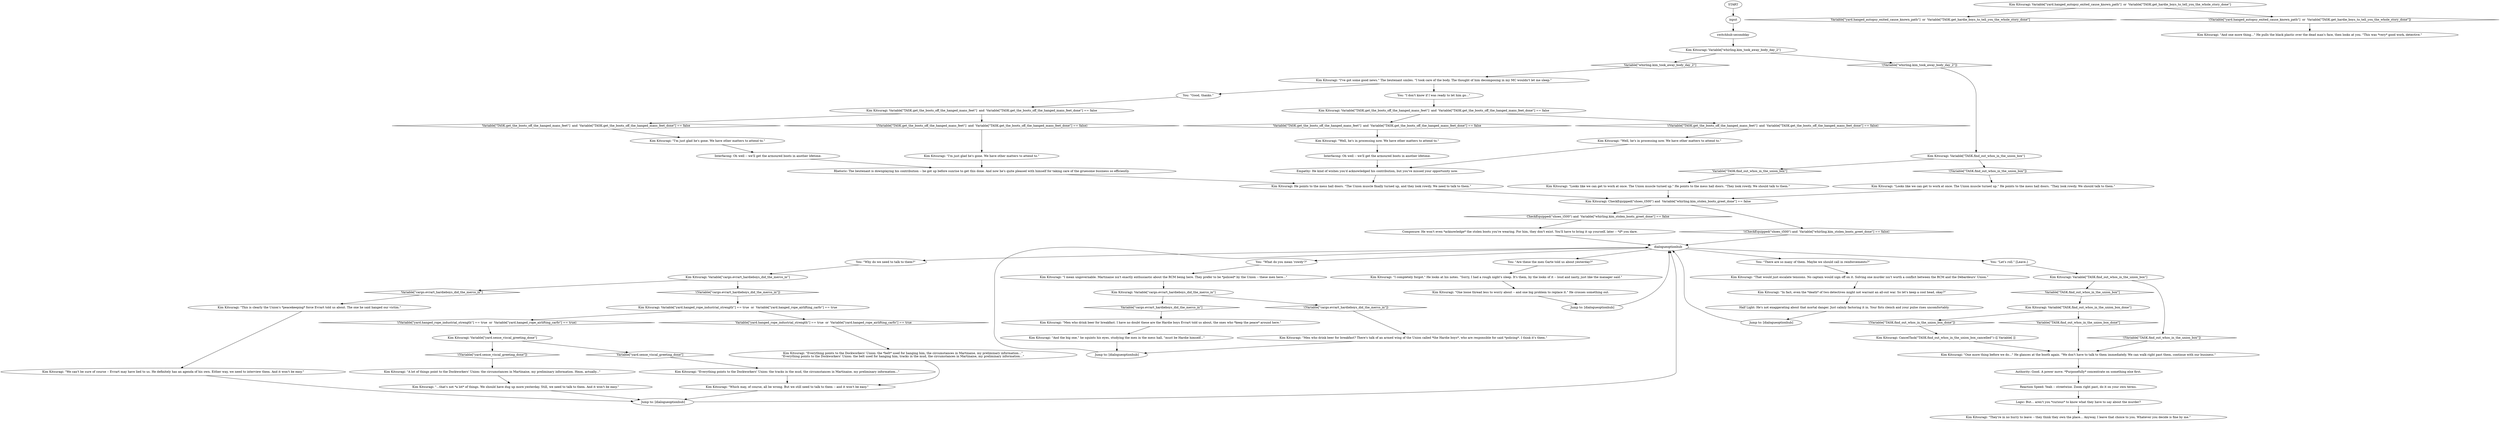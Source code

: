 # KIM SWITCH / DAY TWO UNION
# Kim blinks red when he's joined your team near the stairs. He wants to tell you the vigilantes have showed up and that you should talk to them -- but be careful. (Final warning about RCM non-presence in Martinaise.)
# ==================================================
digraph G {
	  0 [label="START"];
	  1 [label="input"];
	  2 [label="Kim Kitsuragi: Variable[\"TASK.find_out_whos_in_the_union_box\"]"];
	  3 [label="Variable[\"TASK.find_out_whos_in_the_union_box\"]", shape=diamond];
	  4 [label="!(Variable[\"TASK.find_out_whos_in_the_union_box\"])", shape=diamond];
	  5 [label="Authority: Good. A power move. *Purposefully* concentrate on something else first."];
	  6 [label="Kim Kitsuragi: \"And one more thing...\" He pulls the black plastic over the dead man's face, then looks at you. \"This was *very* good work, detective.\""];
	  7 [label="Interfacing: Oh well -- we'll get the armoured boots in another lifetime."];
	  8 [label="Kim Kitsuragi: \"Looks like we can get to work at once. The Union muscle turned up.\" He points to the mess hall doors. \"They look rowdy. We should talk to them.\""];
	  9 [label="Rhetoric: The lieutenant is downplaying his contribution -- he got up before sunrise to get this done. And now he's quite pleased with himself for taking care of the gruesome business so efficiently."];
	  10 [label="Kim Kitsuragi: \"That would just escalate tensions. No captain would sign off on it. Solving one murder isn't worth a conflict between the RCM and the Débardeurs' Union.\""];
	  11 [label="dialogueoptionhub"];
	  12 [label="Kim Kitsuragi: \"I've got some good news.\" The lieutenant smiles. \"I took care of the body. The thought of him decomposing in my MC wouldn't let me sleep.\""];
	  13 [label="Kim Kitsuragi: \"And the big one,\" he squints his eyes, studying the men in the mess hall, \"must be Hardie himself...\""];
	  14 [label="Kim Kitsuragi: CheckEquipped(\"shoes_t500\") and  Variable[\"whirling.kim_stolen_boots_greet_done\"] == false"];
	  15 [label="CheckEquipped(\"shoes_t500\") and  Variable[\"whirling.kim_stolen_boots_greet_done\"] == false", shape=diamond];
	  16 [label="!(CheckEquipped(\"shoes_t500\") and  Variable[\"whirling.kim_stolen_boots_greet_done\"] == false)", shape=diamond];
	  17 [label="Empathy: He kind of wishes you'd acknowledged his contribution, but you've missed your opportunity now."];
	  18 [label="Kim Kitsuragi: \"Men who drink beer for breakfast. I have no doubt these are the Hardie boys Evrart told us about, the ones who *keep the peace* around here.\""];
	  19 [label="Logic: But... aren't you *curious* to know what they have to say about the murder?"];
	  21 [label="Kim Kitsuragi: \"Everything points to the Dockworkers' Union: the tracks in the mud, the circumstances in Martinaise, my preliminary information...\""];
	  22 [label="Kim Kitsuragi: \"Which may, of course, all be wrong. But we still need to talk to them -- and it won't be easy.\""];
	  23 [label="Kim Kitsuragi: Variable[\"yard.sense_viscal_greeting_done\"]"];
	  24 [label="Variable[\"yard.sense_viscal_greeting_done\"]", shape=diamond];
	  25 [label="!(Variable[\"yard.sense_viscal_greeting_done\"])", shape=diamond];
	  26 [label="Kim Kitsuragi: \"I'm just glad he's gone. We have other matters to attend to.\""];
	  27 [label="Kim Kitsuragi: \"One loose thread less to worry about -- and one big problem to replace it.\" He crosses something out."];
	  28 [label="Kim Kitsuragi: \"Well, he's in processing now. We have other matters to attend to.\""];
	  29 [label="Jump to: [dialogueoptionhub]"];
	  30 [label="Kim Kitsuragi: Variable[\"TASK.find_out_whos_in_the_union_box\"]"];
	  31 [label="Variable[\"TASK.find_out_whos_in_the_union_box\"]", shape=diamond];
	  32 [label="!(Variable[\"TASK.find_out_whos_in_the_union_box\"])", shape=diamond];
	  33 [label="Kim Kitsuragi: \"I'm just glad he's gone. We have other matters to attend to.\""];
	  34 [label="Kim Kitsuragi: \"We can't be sure of course -- Evrart may have lied to us. He definitely has an agenda of his own. Either way, we need to interview them. And it won't be easy.\""];
	  35 [label="You: \"Are these the men Garte told us about yesterday?\""];
	  36 [label="Kim Kitsuragi: He points to the mess hall doors. \"The Union muscle finally turned up, and they look rowdy. We need to talk to them.\""];
	  37 [label="Kim Kitsuragi: CancelTask(\"TASK.find_out_whos_in_the_union_box_cancelled\")--[[ Variable[ ]]"];
	  38 [label="Kim Kitsuragi: Variable[\"TASK.get_the_boots_off_the_hanged_mans_feet\"]  and  Variable[\"TASK.get_the_boots_off_the_hanged_mans_feet_done\"] == false"];
	  39 [label="Variable[\"TASK.get_the_boots_off_the_hanged_mans_feet\"]  and  Variable[\"TASK.get_the_boots_off_the_hanged_mans_feet_done\"] == false", shape=diamond];
	  40 [label="!(Variable[\"TASK.get_the_boots_off_the_hanged_mans_feet\"]  and  Variable[\"TASK.get_the_boots_off_the_hanged_mans_feet_done\"] == false)", shape=diamond];
	  41 [label="switchhub-secondday"];
	  42 [label="Kim Kitsuragi: \"...that's not *a lot* of things. We should have dug up more yesterday. Still, we need to talk to them. And it won't be easy.\""];
	  43 [label="Kim Kitsuragi: \"They're in no hurry to leave -- they think they own the place... Anyway, I leave that choice to you. Whatever you decide is fine by me.\""];
	  44 [label="You: \"I don't know if I was ready to let him go...\""];
	  45 [label="Kim Kitsuragi: \"I completely forgot.\" He looks at his notes. \"Sorry, I had a rough night's sleep. It's them, by the looks of it -- loud and nasty, just like the manager said.\""];
	  46 [label="You: \"Good, thanks.\""];
	  47 [label="Composure: He won't even *acknowledge* the stolen boots you're wearing. For him, they don't exist. You'll have to bring it up yourself, later -- *if* you dare."];
	  48 [label="Kim Kitsuragi: \"In fact, even the *death* of two detectives might not warrant an all-out war. So let's keep a cool head, okay?\""];
	  49 [label="Kim Kitsuragi: \"Looks like we can get to work at once. The Union muscle turned up.\" He points to the mess hall doors. \"They look rowdy. We should talk to them.\""];
	  50 [label="Kim Kitsuragi: \"A lot of things point to the Dockworkers' Union: the circumstances in Martinaise, my preliminary information. Hmm, actually...\""];
	  51 [label="Kim Kitsuragi: \"Well, he's in processing now. We have other matters to attend to.\""];
	  52 [label="Kim Kitsuragi: \"I mean ungovernable. Martinaise isn't exactly enthusiastic about the RCM being here. They prefer to be *policed* by the Union -- these men here...\""];
	  53 [label="Kim Kitsuragi: Variable[\"whirling.kim_took_away_body_day_2\"]"];
	  54 [label="Variable[\"whirling.kim_took_away_body_day_2\"]", shape=diamond];
	  55 [label="!(Variable[\"whirling.kim_took_away_body_day_2\"])", shape=diamond];
	  56 [label="Kim Kitsuragi: \"This is clearly the Union's *peacekeeping* force Evrart told us about. The one he said hanged our victim.\""];
	  57 [label="Interfacing: Oh well -- we'll get the armoured boots in another lifetime."];
	  58 [label="You: \"Why do we need to talk to them?\""];
	  59 [label="Kim Kitsuragi: Variable[\"cargo.evrart_hardieboys_did_the_merco_in\"]"];
	  60 [label="Variable[\"cargo.evrart_hardieboys_did_the_merco_in\"]", shape=diamond];
	  61 [label="!(Variable[\"cargo.evrart_hardieboys_did_the_merco_in\"])", shape=diamond];
	  62 [label="Kim Kitsuragi: Variable[\"yard.hanged_autopsy_exited_cause_known_path\"]  or  Variable[\"TASK.get_hardie_boys_to_tell_you_the_whole_story_done\"]"];
	  63 [label="Variable[\"yard.hanged_autopsy_exited_cause_known_path\"]  or  Variable[\"TASK.get_hardie_boys_to_tell_you_the_whole_story_done\"]", shape=diamond];
	  64 [label="!(Variable[\"yard.hanged_autopsy_exited_cause_known_path\"]  or  Variable[\"TASK.get_hardie_boys_to_tell_you_the_whole_story_done\"])", shape=diamond];
	  65 [label="Kim Kitsuragi: Variable[\"TASK.get_the_boots_off_the_hanged_mans_feet\"]  and  Variable[\"TASK.get_the_boots_off_the_hanged_mans_feet_done\"] == false"];
	  66 [label="Variable[\"TASK.get_the_boots_off_the_hanged_mans_feet\"]  and  Variable[\"TASK.get_the_boots_off_the_hanged_mans_feet_done\"] == false", shape=diamond];
	  67 [label="!(Variable[\"TASK.get_the_boots_off_the_hanged_mans_feet\"]  and  Variable[\"TASK.get_the_boots_off_the_hanged_mans_feet_done\"] == false)", shape=diamond];
	  68 [label="You: \"What do you mean 'rowdy'?\""];
	  69 [label="You: \"There are so many of them. Maybe we should call in reinforcements?\""];
	  70 [label="Kim Kitsuragi: \"One more thing before we do...\" He glances at the booth again. \"We don't have to talk to them immediately. We can walk right past them, continue with our business.\""];
	  71 [label="Kim Kitsuragi: Variable[\"yard.hanged_rope_industrial_strength\"] == true  or  Variable[\"yard.hanged_rope_airlifting_carfo\"] == true"];
	  72 [label="Variable[\"yard.hanged_rope_industrial_strength\"] == true  or  Variable[\"yard.hanged_rope_airlifting_carfo\"] == true", shape=diamond];
	  73 [label="!(Variable[\"yard.hanged_rope_industrial_strength\"] == true  or  Variable[\"yard.hanged_rope_airlifting_carfo\"] == true)", shape=diamond];
	  74 [label="Jump to: [dialogueoptionhub]"];
	  75 [label="Half Light: He's not exaggerating about that mortal danger. Just calmly factoring it in. Your fists clench and your pulse rises uncomfortably."];
	  76 [label="Reaction Speed: Yeah -- streetwise. Zoom right past, do it on your own terms."];
	  77 [label="You: \"Let's roll.\" [Leave.]"];
	  78 [label="Jump to: [dialogueoptionhub]"];
	  79 [label="Kim Kitsuragi: \"Everything points to the Dockworkers' Union: the *belt* used for hanging him, the circumstances in Martinaise, my preliminary information...\"\n\"Everything points to the Dockworkers' Union: the belt used for hanging him, tracks in the mud, the circumstances in Martinaise, my preliminary information...\""];
	  80 [label="Kim Kitsuragi: Variable[\"TASK.find_out_whos_in_the_union_box_done\"]"];
	  81 [label="Variable[\"TASK.find_out_whos_in_the_union_box_done\"]", shape=diamond];
	  82 [label="!(Variable[\"TASK.find_out_whos_in_the_union_box_done\"])", shape=diamond];
	  83 [label="Kim Kitsuragi: Variable[\"cargo.evrart_hardieboys_did_the_merco_in\"]"];
	  84 [label="Variable[\"cargo.evrart_hardieboys_did_the_merco_in\"]", shape=diamond];
	  85 [label="!(Variable[\"cargo.evrart_hardieboys_did_the_merco_in\"])", shape=diamond];
	  86 [label="Jump to: [dialogueoptionhub]"];
	  87 [label="Kim Kitsuragi: \"Men who drink beer for breakfast? There's talk of an armed wing of the Union called *the Hardie boys*, who are responsible for said *policing*. I think it's them.\""];
	  0 -> 1
	  1 -> 41
	  2 -> 3
	  2 -> 4
	  3 -> 80
	  4 -> 70
	  5 -> 76
	  7 -> 17
	  8 -> 14
	  9 -> 36
	  10 -> 48
	  11 -> 35
	  11 -> 68
	  11 -> 69
	  11 -> 77
	  11 -> 58
	  12 -> 44
	  12 -> 46
	  13 -> 74
	  14 -> 16
	  14 -> 15
	  15 -> 47
	  16 -> 11
	  17 -> 36
	  18 -> 13
	  19 -> 43
	  21 -> 22
	  22 -> 86
	  23 -> 24
	  23 -> 25
	  24 -> 21
	  25 -> 50
	  26 -> 9
	  27 -> 29
	  28 -> 7
	  29 -> 11
	  30 -> 32
	  30 -> 31
	  31 -> 49
	  32 -> 8
	  33 -> 57
	  34 -> 86
	  35 -> 45
	  36 -> 14
	  37 -> 70
	  38 -> 40
	  38 -> 39
	  39 -> 33
	  40 -> 26
	  41 -> 53
	  42 -> 86
	  44 -> 65
	  45 -> 27
	  46 -> 38
	  47 -> 11
	  48 -> 75
	  49 -> 14
	  50 -> 42
	  51 -> 17
	  52 -> 59
	  53 -> 54
	  53 -> 55
	  54 -> 12
	  55 -> 30
	  56 -> 34
	  57 -> 9
	  58 -> 83
	  59 -> 60
	  59 -> 61
	  60 -> 18
	  61 -> 87
	  62 -> 64
	  62 -> 63
	  64 -> 6
	  65 -> 66
	  65 -> 67
	  66 -> 28
	  67 -> 51
	  68 -> 52
	  69 -> 10
	  70 -> 5
	  71 -> 72
	  71 -> 73
	  72 -> 79
	  73 -> 23
	  74 -> 11
	  75 -> 78
	  76 -> 19
	  77 -> 2
	  78 -> 11
	  79 -> 22
	  80 -> 81
	  80 -> 82
	  81 -> 70
	  82 -> 37
	  83 -> 84
	  83 -> 85
	  84 -> 56
	  85 -> 71
	  86 -> 11
	  87 -> 74
}

